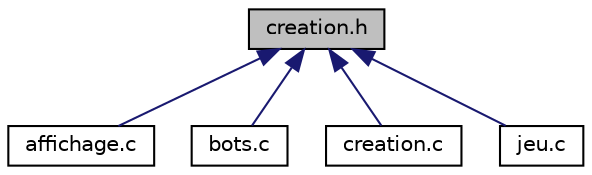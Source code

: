 digraph "creation.h"
{
 // INTERACTIVE_SVG=YES
 // LATEX_PDF_SIZE
  edge [fontname="Helvetica",fontsize="10",labelfontname="Helvetica",labelfontsize="10"];
  node [fontname="Helvetica",fontsize="10",shape=record];
  Node1 [label="creation.h",height=0.2,width=0.4,color="black", fillcolor="grey75", style="filled", fontcolor="black",tooltip=" "];
  Node1 -> Node2 [dir="back",color="midnightblue",fontsize="10",style="solid",fontname="Helvetica"];
  Node2 [label="affichage.c",height=0.2,width=0.4,color="black", fillcolor="white", style="filled",URL="$affichage_8c.html",tooltip=" "];
  Node1 -> Node3 [dir="back",color="midnightblue",fontsize="10",style="solid",fontname="Helvetica"];
  Node3 [label="bots.c",height=0.2,width=0.4,color="black", fillcolor="white", style="filled",URL="$bots_8c.html",tooltip=" "];
  Node1 -> Node4 [dir="back",color="midnightblue",fontsize="10",style="solid",fontname="Helvetica"];
  Node4 [label="creation.c",height=0.2,width=0.4,color="black", fillcolor="white", style="filled",URL="$creation_8c.html",tooltip=" "];
  Node1 -> Node5 [dir="back",color="midnightblue",fontsize="10",style="solid",fontname="Helvetica"];
  Node5 [label="jeu.c",height=0.2,width=0.4,color="black", fillcolor="white", style="filled",URL="$jeu_8c.html",tooltip=" "];
}

